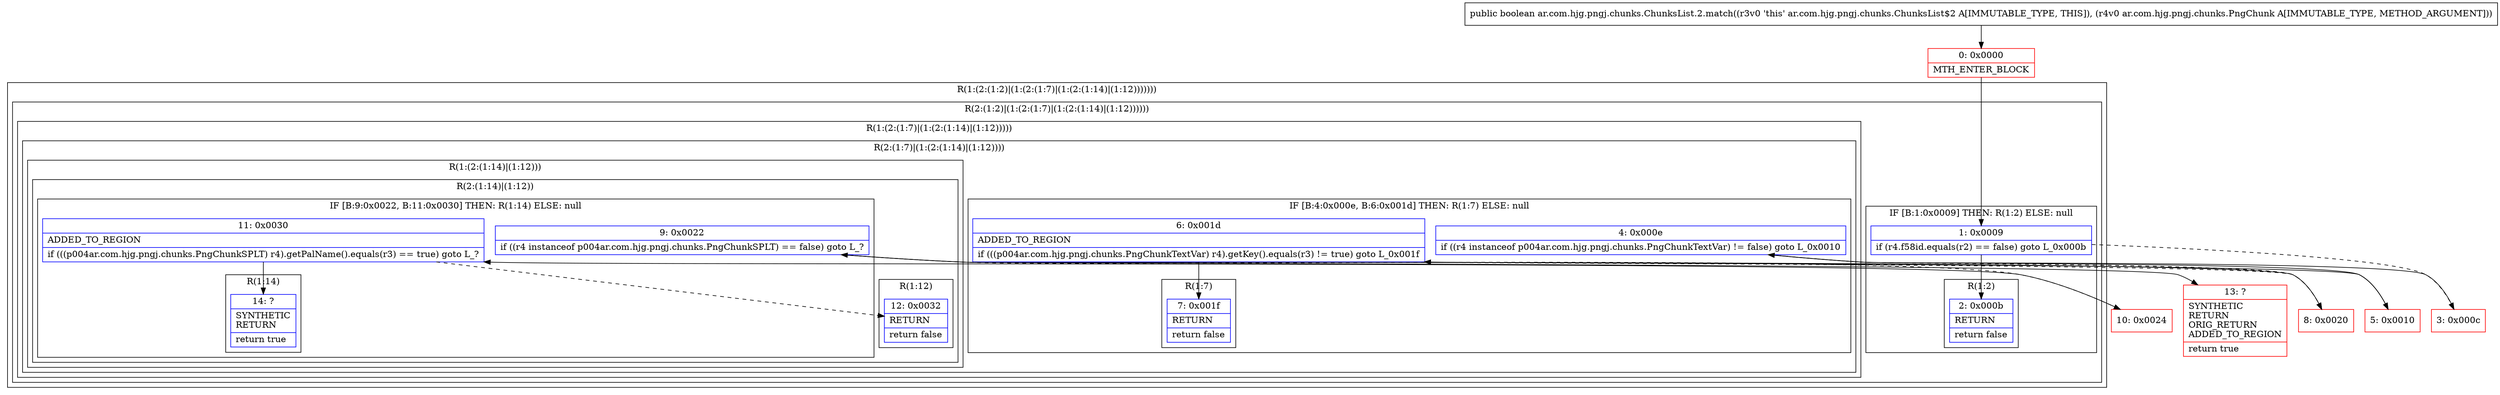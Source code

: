 digraph "CFG forar.com.hjg.pngj.chunks.ChunksList.2.match(Lar\/com\/hjg\/pngj\/chunks\/PngChunk;)Z" {
subgraph cluster_Region_809158999 {
label = "R(1:(2:(1:2)|(1:(2:(1:7)|(1:(2:(1:14)|(1:12)))))))";
node [shape=record,color=blue];
subgraph cluster_Region_1673447258 {
label = "R(2:(1:2)|(1:(2:(1:7)|(1:(2:(1:14)|(1:12))))))";
node [shape=record,color=blue];
subgraph cluster_IfRegion_626821152 {
label = "IF [B:1:0x0009] THEN: R(1:2) ELSE: null";
node [shape=record,color=blue];
Node_1 [shape=record,label="{1\:\ 0x0009|if (r4.f58id.equals(r2) == false) goto L_0x000b\l}"];
subgraph cluster_Region_315193336 {
label = "R(1:2)";
node [shape=record,color=blue];
Node_2 [shape=record,label="{2\:\ 0x000b|RETURN\l|return false\l}"];
}
}
subgraph cluster_Region_1960797319 {
label = "R(1:(2:(1:7)|(1:(2:(1:14)|(1:12)))))";
node [shape=record,color=blue];
subgraph cluster_Region_1632561489 {
label = "R(2:(1:7)|(1:(2:(1:14)|(1:12))))";
node [shape=record,color=blue];
subgraph cluster_IfRegion_546463952 {
label = "IF [B:4:0x000e, B:6:0x001d] THEN: R(1:7) ELSE: null";
node [shape=record,color=blue];
Node_4 [shape=record,label="{4\:\ 0x000e|if ((r4 instanceof p004ar.com.hjg.pngj.chunks.PngChunkTextVar) != false) goto L_0x0010\l}"];
Node_6 [shape=record,label="{6\:\ 0x001d|ADDED_TO_REGION\l|if (((p004ar.com.hjg.pngj.chunks.PngChunkTextVar) r4).getKey().equals(r3) != true) goto L_0x001f\l}"];
subgraph cluster_Region_2034083213 {
label = "R(1:7)";
node [shape=record,color=blue];
Node_7 [shape=record,label="{7\:\ 0x001f|RETURN\l|return false\l}"];
}
}
subgraph cluster_Region_1992891761 {
label = "R(1:(2:(1:14)|(1:12)))";
node [shape=record,color=blue];
subgraph cluster_Region_1616602776 {
label = "R(2:(1:14)|(1:12))";
node [shape=record,color=blue];
subgraph cluster_IfRegion_1400643235 {
label = "IF [B:9:0x0022, B:11:0x0030] THEN: R(1:14) ELSE: null";
node [shape=record,color=blue];
Node_9 [shape=record,label="{9\:\ 0x0022|if ((r4 instanceof p004ar.com.hjg.pngj.chunks.PngChunkSPLT) == false) goto L_?\l}"];
Node_11 [shape=record,label="{11\:\ 0x0030|ADDED_TO_REGION\l|if (((p004ar.com.hjg.pngj.chunks.PngChunkSPLT) r4).getPalName().equals(r3) == true) goto L_?\l}"];
subgraph cluster_Region_1199167628 {
label = "R(1:14)";
node [shape=record,color=blue];
Node_14 [shape=record,label="{14\:\ ?|SYNTHETIC\lRETURN\l|return true\l}"];
}
}
subgraph cluster_Region_2045081479 {
label = "R(1:12)";
node [shape=record,color=blue];
Node_12 [shape=record,label="{12\:\ 0x0032|RETURN\l|return false\l}"];
}
}
}
}
}
}
}
Node_0 [shape=record,color=red,label="{0\:\ 0x0000|MTH_ENTER_BLOCK\l}"];
Node_3 [shape=record,color=red,label="{3\:\ 0x000c}"];
Node_5 [shape=record,color=red,label="{5\:\ 0x0010}"];
Node_8 [shape=record,color=red,label="{8\:\ 0x0020}"];
Node_10 [shape=record,color=red,label="{10\:\ 0x0024}"];
Node_13 [shape=record,color=red,label="{13\:\ ?|SYNTHETIC\lRETURN\lORIG_RETURN\lADDED_TO_REGION\l|return true\l}"];
MethodNode[shape=record,label="{public boolean ar.com.hjg.pngj.chunks.ChunksList.2.match((r3v0 'this' ar.com.hjg.pngj.chunks.ChunksList$2 A[IMMUTABLE_TYPE, THIS]), (r4v0 ar.com.hjg.pngj.chunks.PngChunk A[IMMUTABLE_TYPE, METHOD_ARGUMENT])) }"];
MethodNode -> Node_0;
Node_1 -> Node_2;
Node_1 -> Node_3[style=dashed];
Node_4 -> Node_5;
Node_4 -> Node_8[style=dashed];
Node_6 -> Node_7;
Node_6 -> Node_8[style=dashed];
Node_9 -> Node_10[style=dashed];
Node_9 -> Node_13;
Node_11 -> Node_12[style=dashed];
Node_11 -> Node_14;
Node_0 -> Node_1;
Node_3 -> Node_4;
Node_5 -> Node_6;
Node_8 -> Node_9;
Node_10 -> Node_11;
}

